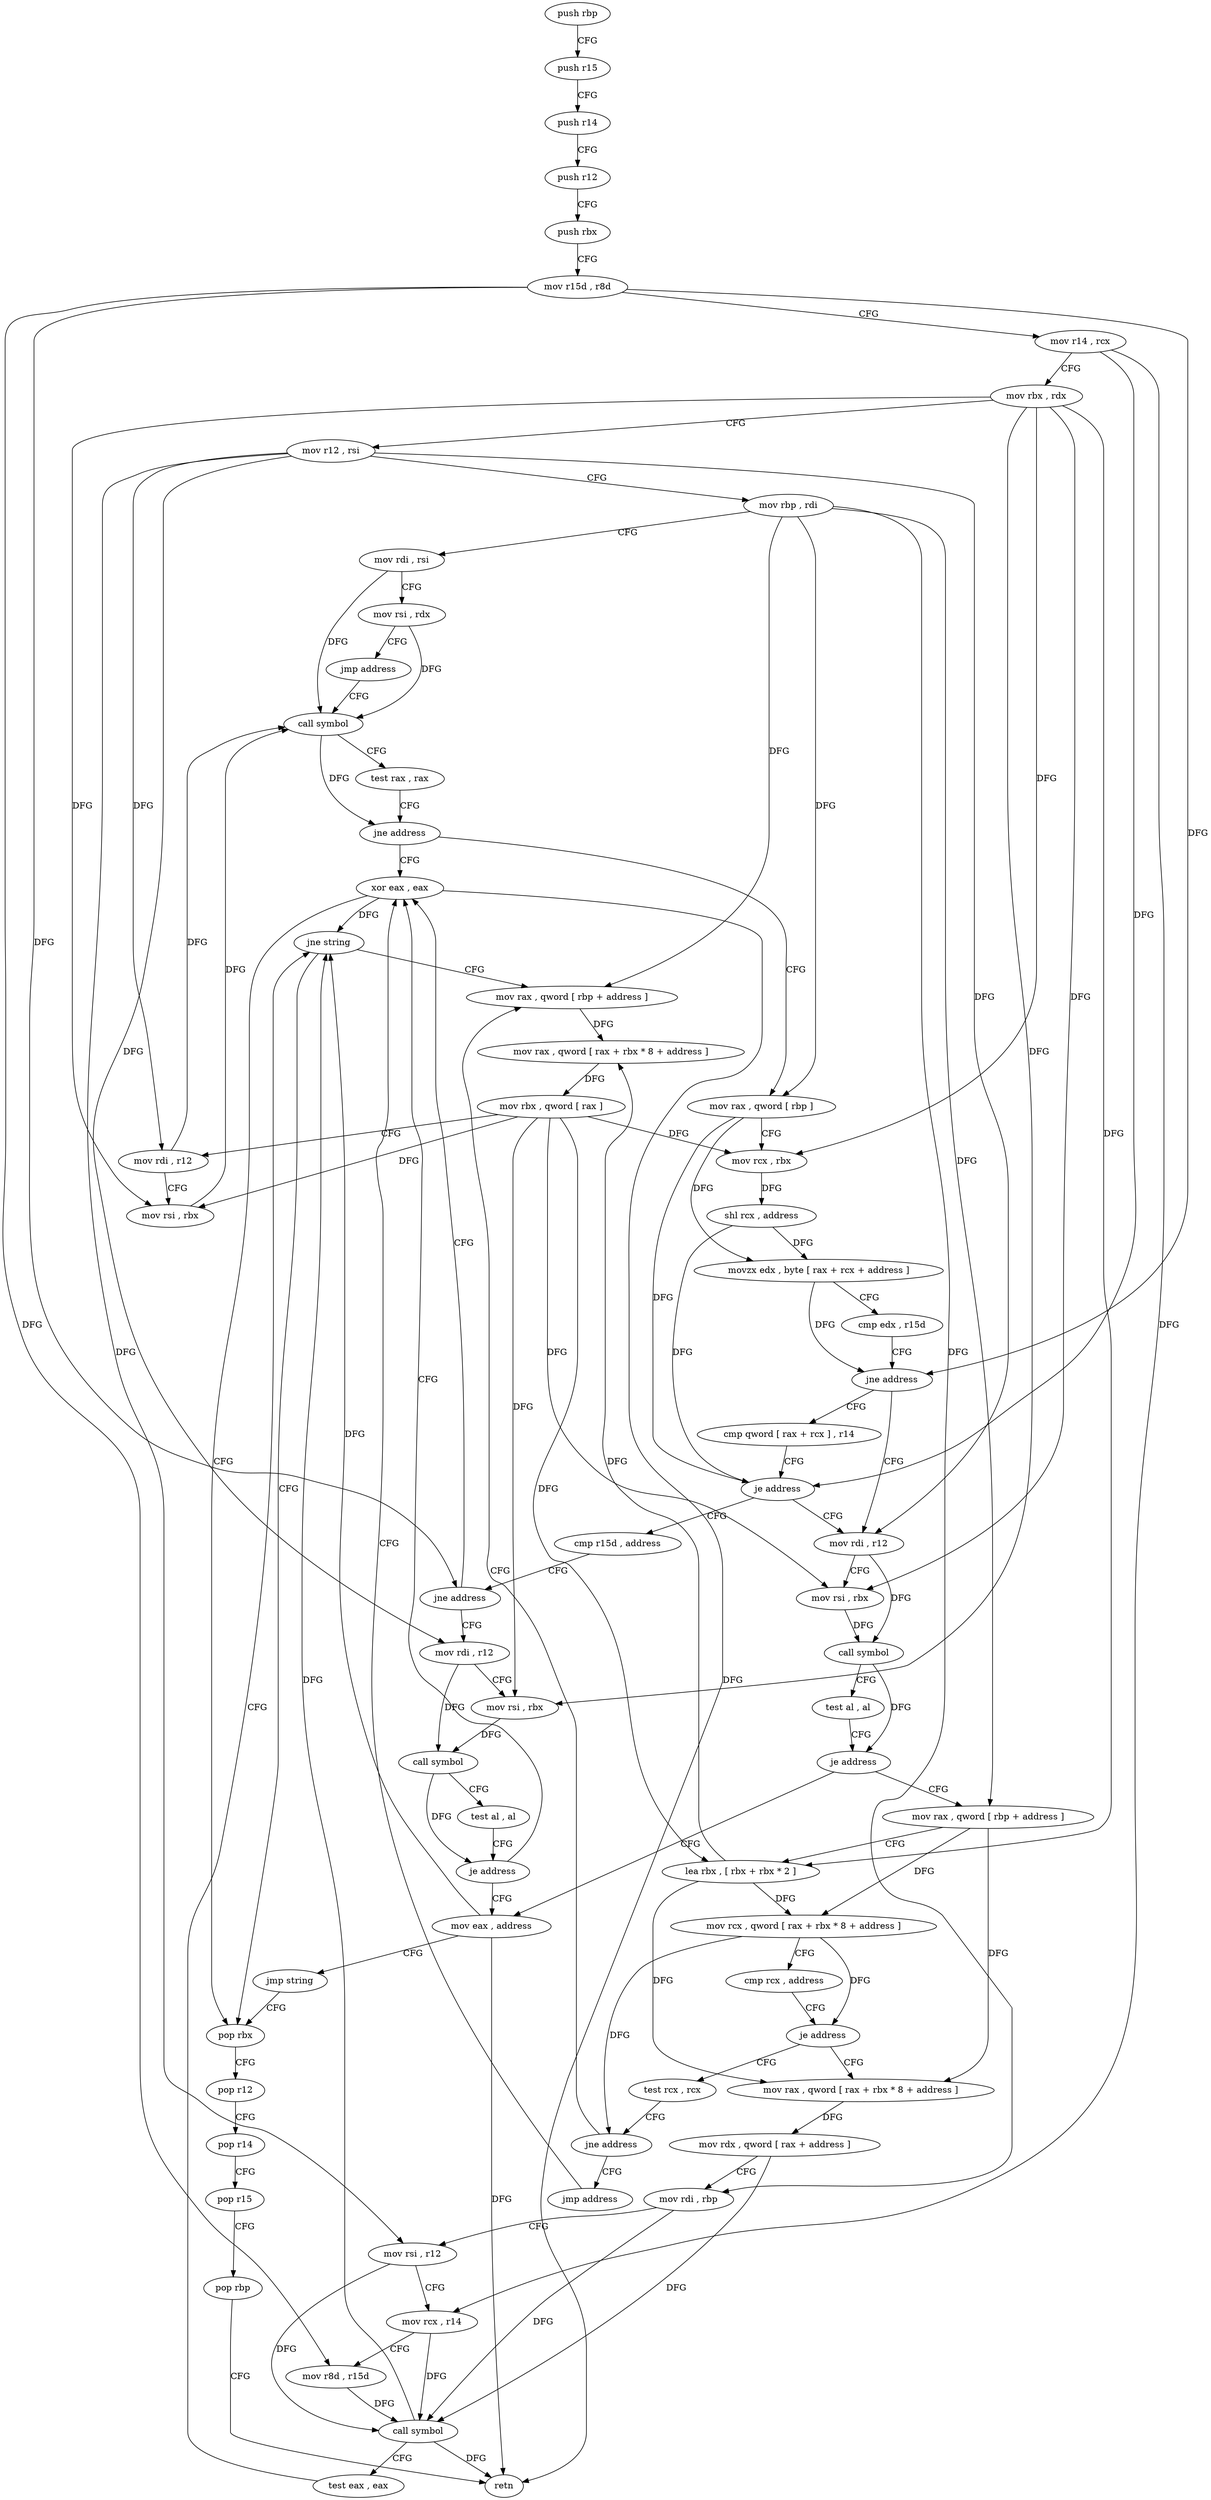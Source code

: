 digraph "func" {
"4254688" [label = "push rbp" ]
"4254689" [label = "push r15" ]
"4254691" [label = "push r14" ]
"4254693" [label = "push r12" ]
"4254695" [label = "push rbx" ]
"4254696" [label = "mov r15d , r8d" ]
"4254699" [label = "mov r14 , rcx" ]
"4254702" [label = "mov rbx , rdx" ]
"4254705" [label = "mov r12 , rsi" ]
"4254708" [label = "mov rbp , rdi" ]
"4254711" [label = "mov rdi , rsi" ]
"4254714" [label = "mov rsi , rdx" ]
"4254717" [label = "jmp address" ]
"4254768" [label = "call symbol" ]
"4254773" [label = "test rax , rax" ]
"4254776" [label = "jne address" ]
"4254867" [label = "xor eax , eax" ]
"4254778" [label = "mov rax , qword [ rbp ]" ]
"4254869" [label = "pop rbx" ]
"4254782" [label = "mov rcx , rbx" ]
"4254785" [label = "shl rcx , address" ]
"4254789" [label = "movzx edx , byte [ rax + rcx + address ]" ]
"4254794" [label = "cmp edx , r15d" ]
"4254797" [label = "jne address" ]
"4254805" [label = "mov rdi , r12" ]
"4254799" [label = "cmp qword [ rax + rcx ] , r14" ]
"4254808" [label = "mov rsi , rbx" ]
"4254811" [label = "call symbol" ]
"4254816" [label = "test al , al" ]
"4254818" [label = "je address" ]
"4254878" [label = "mov eax , address" ]
"4254820" [label = "mov rax , qword [ rbp + address ]" ]
"4254803" [label = "je address" ]
"4254846" [label = "cmp r15d , address" ]
"4254883" [label = "jmp string" ]
"4254824" [label = "lea rbx , [ rbx + rbx * 2 ]" ]
"4254828" [label = "mov rcx , qword [ rax + rbx * 8 + address ]" ]
"4254833" [label = "cmp rcx , address" ]
"4254837" [label = "je address" ]
"4254720" [label = "mov rax , qword [ rax + rbx * 8 + address ]" ]
"4254839" [label = "test rcx , rcx" ]
"4254850" [label = "jne address" ]
"4254852" [label = "mov rdi , r12" ]
"4254870" [label = "pop r12" ]
"4254872" [label = "pop r14" ]
"4254874" [label = "pop r15" ]
"4254876" [label = "pop rbp" ]
"4254877" [label = "retn" ]
"4254725" [label = "mov rdx , qword [ rax + address ]" ]
"4254729" [label = "mov rdi , rbp" ]
"4254732" [label = "mov rsi , r12" ]
"4254735" [label = "mov rcx , r14" ]
"4254738" [label = "mov r8d , r15d" ]
"4254741" [label = "call symbol" ]
"4254746" [label = "test eax , eax" ]
"4254748" [label = "jne string" ]
"4254750" [label = "mov rax , qword [ rbp + address ]" ]
"4254842" [label = "jne address" ]
"4254844" [label = "jmp address" ]
"4254855" [label = "mov rsi , rbx" ]
"4254858" [label = "call symbol" ]
"4254863" [label = "test al , al" ]
"4254865" [label = "je address" ]
"4254754" [label = "mov rax , qword [ rax + rbx * 8 + address ]" ]
"4254759" [label = "mov rbx , qword [ rax ]" ]
"4254762" [label = "mov rdi , r12" ]
"4254765" [label = "mov rsi , rbx" ]
"4254688" -> "4254689" [ label = "CFG" ]
"4254689" -> "4254691" [ label = "CFG" ]
"4254691" -> "4254693" [ label = "CFG" ]
"4254693" -> "4254695" [ label = "CFG" ]
"4254695" -> "4254696" [ label = "CFG" ]
"4254696" -> "4254699" [ label = "CFG" ]
"4254696" -> "4254797" [ label = "DFG" ]
"4254696" -> "4254850" [ label = "DFG" ]
"4254696" -> "4254738" [ label = "DFG" ]
"4254699" -> "4254702" [ label = "CFG" ]
"4254699" -> "4254803" [ label = "DFG" ]
"4254699" -> "4254735" [ label = "DFG" ]
"4254702" -> "4254705" [ label = "CFG" ]
"4254702" -> "4254782" [ label = "DFG" ]
"4254702" -> "4254808" [ label = "DFG" ]
"4254702" -> "4254824" [ label = "DFG" ]
"4254702" -> "4254855" [ label = "DFG" ]
"4254702" -> "4254765" [ label = "DFG" ]
"4254705" -> "4254708" [ label = "CFG" ]
"4254705" -> "4254805" [ label = "DFG" ]
"4254705" -> "4254732" [ label = "DFG" ]
"4254705" -> "4254852" [ label = "DFG" ]
"4254705" -> "4254762" [ label = "DFG" ]
"4254708" -> "4254711" [ label = "CFG" ]
"4254708" -> "4254778" [ label = "DFG" ]
"4254708" -> "4254820" [ label = "DFG" ]
"4254708" -> "4254729" [ label = "DFG" ]
"4254708" -> "4254750" [ label = "DFG" ]
"4254711" -> "4254714" [ label = "CFG" ]
"4254711" -> "4254768" [ label = "DFG" ]
"4254714" -> "4254717" [ label = "CFG" ]
"4254714" -> "4254768" [ label = "DFG" ]
"4254717" -> "4254768" [ label = "CFG" ]
"4254768" -> "4254773" [ label = "CFG" ]
"4254768" -> "4254776" [ label = "DFG" ]
"4254773" -> "4254776" [ label = "CFG" ]
"4254776" -> "4254867" [ label = "CFG" ]
"4254776" -> "4254778" [ label = "CFG" ]
"4254867" -> "4254869" [ label = "CFG" ]
"4254867" -> "4254877" [ label = "DFG" ]
"4254867" -> "4254748" [ label = "DFG" ]
"4254778" -> "4254782" [ label = "CFG" ]
"4254778" -> "4254789" [ label = "DFG" ]
"4254778" -> "4254803" [ label = "DFG" ]
"4254869" -> "4254870" [ label = "CFG" ]
"4254782" -> "4254785" [ label = "DFG" ]
"4254785" -> "4254789" [ label = "DFG" ]
"4254785" -> "4254803" [ label = "DFG" ]
"4254789" -> "4254794" [ label = "CFG" ]
"4254789" -> "4254797" [ label = "DFG" ]
"4254794" -> "4254797" [ label = "CFG" ]
"4254797" -> "4254805" [ label = "CFG" ]
"4254797" -> "4254799" [ label = "CFG" ]
"4254805" -> "4254808" [ label = "CFG" ]
"4254805" -> "4254811" [ label = "DFG" ]
"4254799" -> "4254803" [ label = "CFG" ]
"4254808" -> "4254811" [ label = "DFG" ]
"4254811" -> "4254816" [ label = "CFG" ]
"4254811" -> "4254818" [ label = "DFG" ]
"4254816" -> "4254818" [ label = "CFG" ]
"4254818" -> "4254878" [ label = "CFG" ]
"4254818" -> "4254820" [ label = "CFG" ]
"4254878" -> "4254883" [ label = "CFG" ]
"4254878" -> "4254877" [ label = "DFG" ]
"4254878" -> "4254748" [ label = "DFG" ]
"4254820" -> "4254824" [ label = "CFG" ]
"4254820" -> "4254828" [ label = "DFG" ]
"4254820" -> "4254720" [ label = "DFG" ]
"4254803" -> "4254846" [ label = "CFG" ]
"4254803" -> "4254805" [ label = "CFG" ]
"4254846" -> "4254850" [ label = "CFG" ]
"4254883" -> "4254869" [ label = "CFG" ]
"4254824" -> "4254828" [ label = "DFG" ]
"4254824" -> "4254720" [ label = "DFG" ]
"4254824" -> "4254754" [ label = "DFG" ]
"4254828" -> "4254833" [ label = "CFG" ]
"4254828" -> "4254837" [ label = "DFG" ]
"4254828" -> "4254842" [ label = "DFG" ]
"4254833" -> "4254837" [ label = "CFG" ]
"4254837" -> "4254720" [ label = "CFG" ]
"4254837" -> "4254839" [ label = "CFG" ]
"4254720" -> "4254725" [ label = "DFG" ]
"4254839" -> "4254842" [ label = "CFG" ]
"4254850" -> "4254867" [ label = "CFG" ]
"4254850" -> "4254852" [ label = "CFG" ]
"4254852" -> "4254855" [ label = "CFG" ]
"4254852" -> "4254858" [ label = "DFG" ]
"4254870" -> "4254872" [ label = "CFG" ]
"4254872" -> "4254874" [ label = "CFG" ]
"4254874" -> "4254876" [ label = "CFG" ]
"4254876" -> "4254877" [ label = "CFG" ]
"4254725" -> "4254729" [ label = "CFG" ]
"4254725" -> "4254741" [ label = "DFG" ]
"4254729" -> "4254732" [ label = "CFG" ]
"4254729" -> "4254741" [ label = "DFG" ]
"4254732" -> "4254735" [ label = "CFG" ]
"4254732" -> "4254741" [ label = "DFG" ]
"4254735" -> "4254738" [ label = "CFG" ]
"4254735" -> "4254741" [ label = "DFG" ]
"4254738" -> "4254741" [ label = "DFG" ]
"4254741" -> "4254746" [ label = "CFG" ]
"4254741" -> "4254877" [ label = "DFG" ]
"4254741" -> "4254748" [ label = "DFG" ]
"4254746" -> "4254748" [ label = "CFG" ]
"4254748" -> "4254869" [ label = "CFG" ]
"4254748" -> "4254750" [ label = "CFG" ]
"4254750" -> "4254754" [ label = "DFG" ]
"4254842" -> "4254750" [ label = "CFG" ]
"4254842" -> "4254844" [ label = "CFG" ]
"4254844" -> "4254867" [ label = "CFG" ]
"4254855" -> "4254858" [ label = "DFG" ]
"4254858" -> "4254863" [ label = "CFG" ]
"4254858" -> "4254865" [ label = "DFG" ]
"4254863" -> "4254865" [ label = "CFG" ]
"4254865" -> "4254878" [ label = "CFG" ]
"4254865" -> "4254867" [ label = "CFG" ]
"4254754" -> "4254759" [ label = "DFG" ]
"4254759" -> "4254762" [ label = "CFG" ]
"4254759" -> "4254782" [ label = "DFG" ]
"4254759" -> "4254808" [ label = "DFG" ]
"4254759" -> "4254824" [ label = "DFG" ]
"4254759" -> "4254855" [ label = "DFG" ]
"4254759" -> "4254765" [ label = "DFG" ]
"4254762" -> "4254765" [ label = "CFG" ]
"4254762" -> "4254768" [ label = "DFG" ]
"4254765" -> "4254768" [ label = "DFG" ]
}
